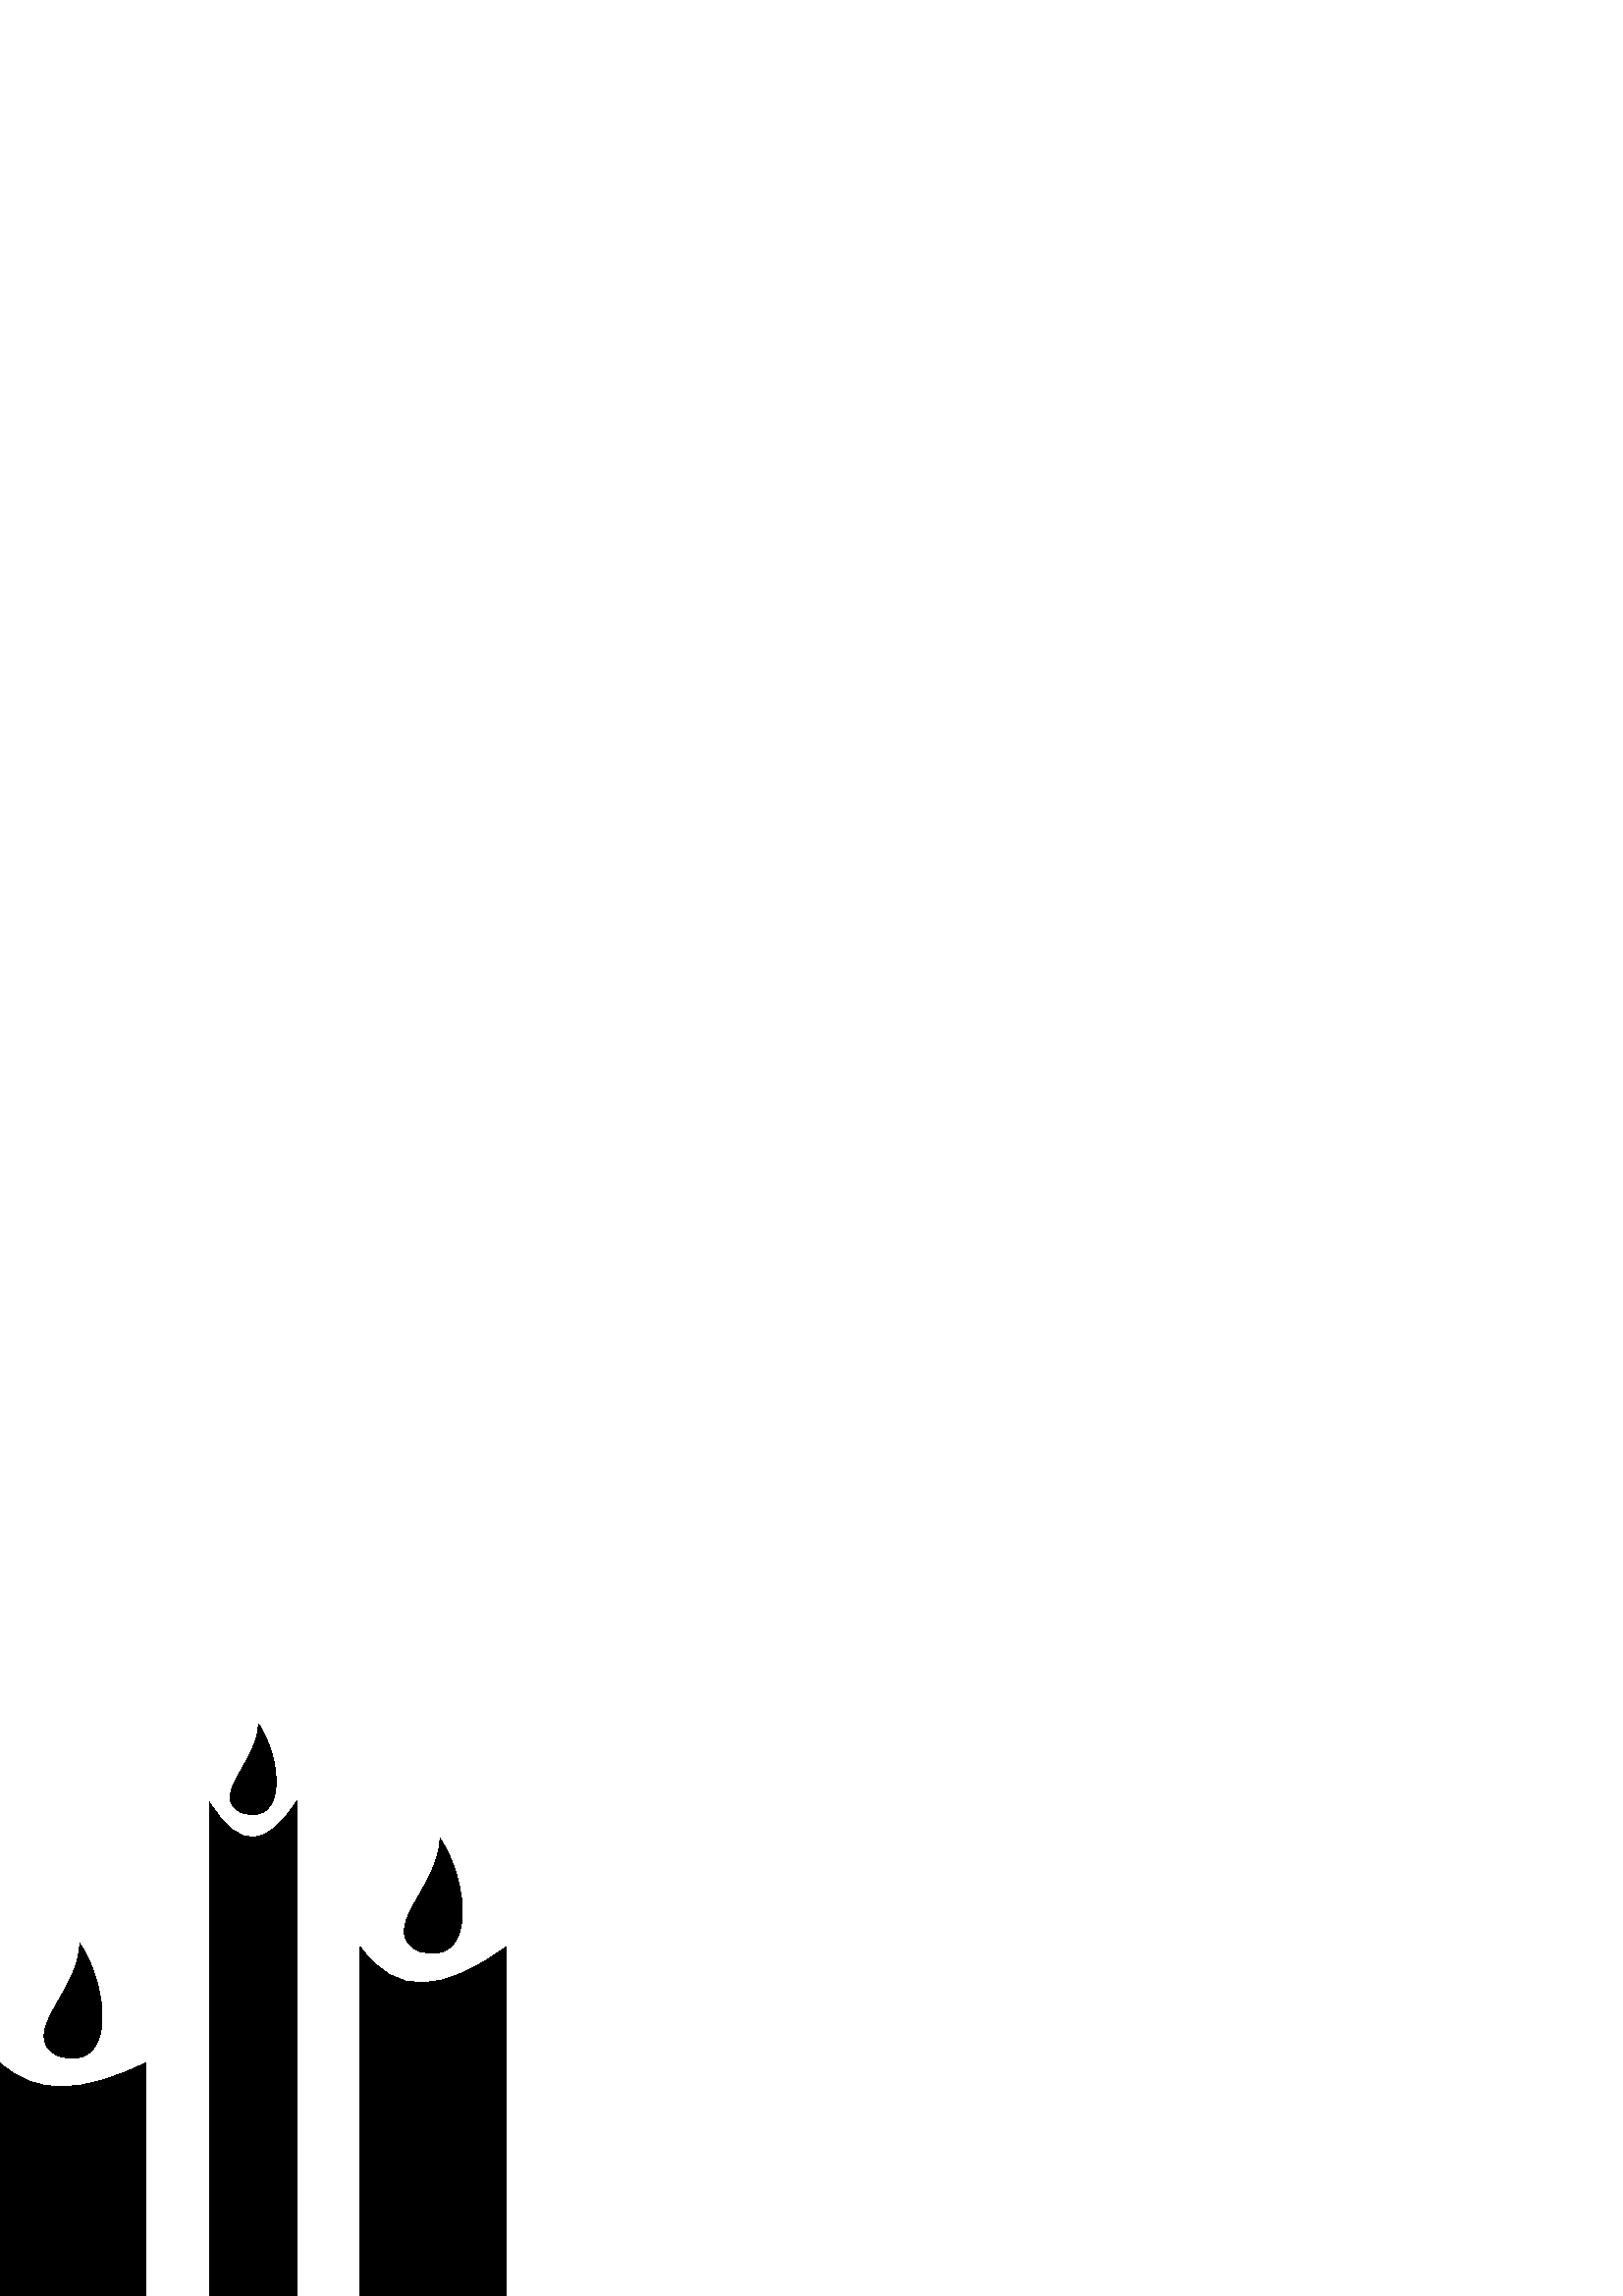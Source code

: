 %!PS-Adobe-3.0 EPSF-3.0
%%Pages: 1
%%BoundingBox: 0 -1 186 210
%%DocumentData: Clean7Bit
%%LanguageLevel: 2
%%EndComments
%%BeginProlog
/cairo_eps_state save def
/dict_count countdictstack def
/op_count count 1 sub def
userdict begin
/q { gsave } bind def
/Q { grestore } bind def
/cm { 6 array astore concat } bind def
/w { setlinewidth } bind def
/J { setlinecap } bind def
/j { setlinejoin } bind def
/M { setmiterlimit } bind def
/d { setdash } bind def
/m { moveto } bind def
/l { lineto } bind def
/c { curveto } bind def
/h { closepath } bind def
/re { exch dup neg 3 1 roll 5 3 roll moveto 0 rlineto
      0 exch rlineto 0 rlineto closepath } bind def
/S { stroke } bind def
/f { fill } bind def
/f* { eofill } bind def
/n { newpath } bind def
/W { clip } bind def
/W* { eoclip } bind def
/BT { } bind def
/ET { } bind def
/pdfmark where { pop globaldict /?pdfmark /exec load put }
    { globaldict begin /?pdfmark /pop load def /pdfmark
    /cleartomark load def end } ifelse
/BDC { mark 3 1 roll /BDC pdfmark } bind def
/EMC { mark /EMC pdfmark } bind def
/cairo_store_point { /cairo_point_y exch def /cairo_point_x exch def } def
/Tj { show currentpoint cairo_store_point } bind def
/TJ {
  {
    dup
    type /stringtype eq
    { show } { -0.001 mul 0 cairo_font_matrix dtransform rmoveto } ifelse
  } forall
  currentpoint cairo_store_point
} bind def
/cairo_selectfont { cairo_font_matrix aload pop pop pop 0 0 6 array astore
    cairo_font exch selectfont cairo_point_x cairo_point_y moveto } bind def
/Tf { pop /cairo_font exch def /cairo_font_matrix where
      { pop cairo_selectfont } if } bind def
/Td { matrix translate cairo_font_matrix matrix concatmatrix dup
      /cairo_font_matrix exch def dup 4 get exch 5 get cairo_store_point
      /cairo_font where { pop cairo_selectfont } if } bind def
/Tm { 2 copy 8 2 roll 6 array astore /cairo_font_matrix exch def
      cairo_store_point /cairo_font where { pop cairo_selectfont } if } bind def
/g { setgray } bind def
/rg { setrgbcolor } bind def
/d1 { setcachedevice } bind def
%%EndProlog
%%Page: 1 1
%%BeginPageSetup
%%PageBoundingBox: 0 -1 186 210
%%EndPageSetup
q 0 -1 186 211 rectclip q
0 209.834 186 -210 re W n
0 g
21.141 88.13 m 43.188 81.17 39.762 113.947 29.238 129.287 c 29.07 
111.548 6.305 96.021 21.141 88.13 c h
21.141 88.13 m f
132.066 128.06 m 132.066 0.002 l 185.598 0.002 l 185.598 128.06 l 
163.023 111.576 145.266 109.314 132.066 128.06 c h
132.066 128.06 m f
153.203 126.63 m 175.254 119.673 171.824 152.447 161.309 167.791 c 
161.137 150.048 138.367 134.517 153.203 126.63 c h
153.203 126.63 m f
76.758 181.15 m 76.758 0.002 l 108.848 0.002 l 108.848 181.607 l 98.289 
164.97 88.242 162.685 76.758 181.15 c h
76.758 181.15 m f
88.359 177.322 m 105.777 171.83 103.07 197.716 94.762 209.834 c 94.629 
195.822 76.645 183.556 88.359 177.322 c h
88.359 177.322 m f
0 85.552 m 0 0.002 l 53.535 0.002 l 53.535 85.552 l 30.961 74.541 
13.199 73.029 0 85.552 c h
0 85.552 m f
Q Q
showpage
%%Trailer
count op_count sub {pop} repeat
countdictstack dict_count sub {end} repeat
cairo_eps_state restore
%%EOF
